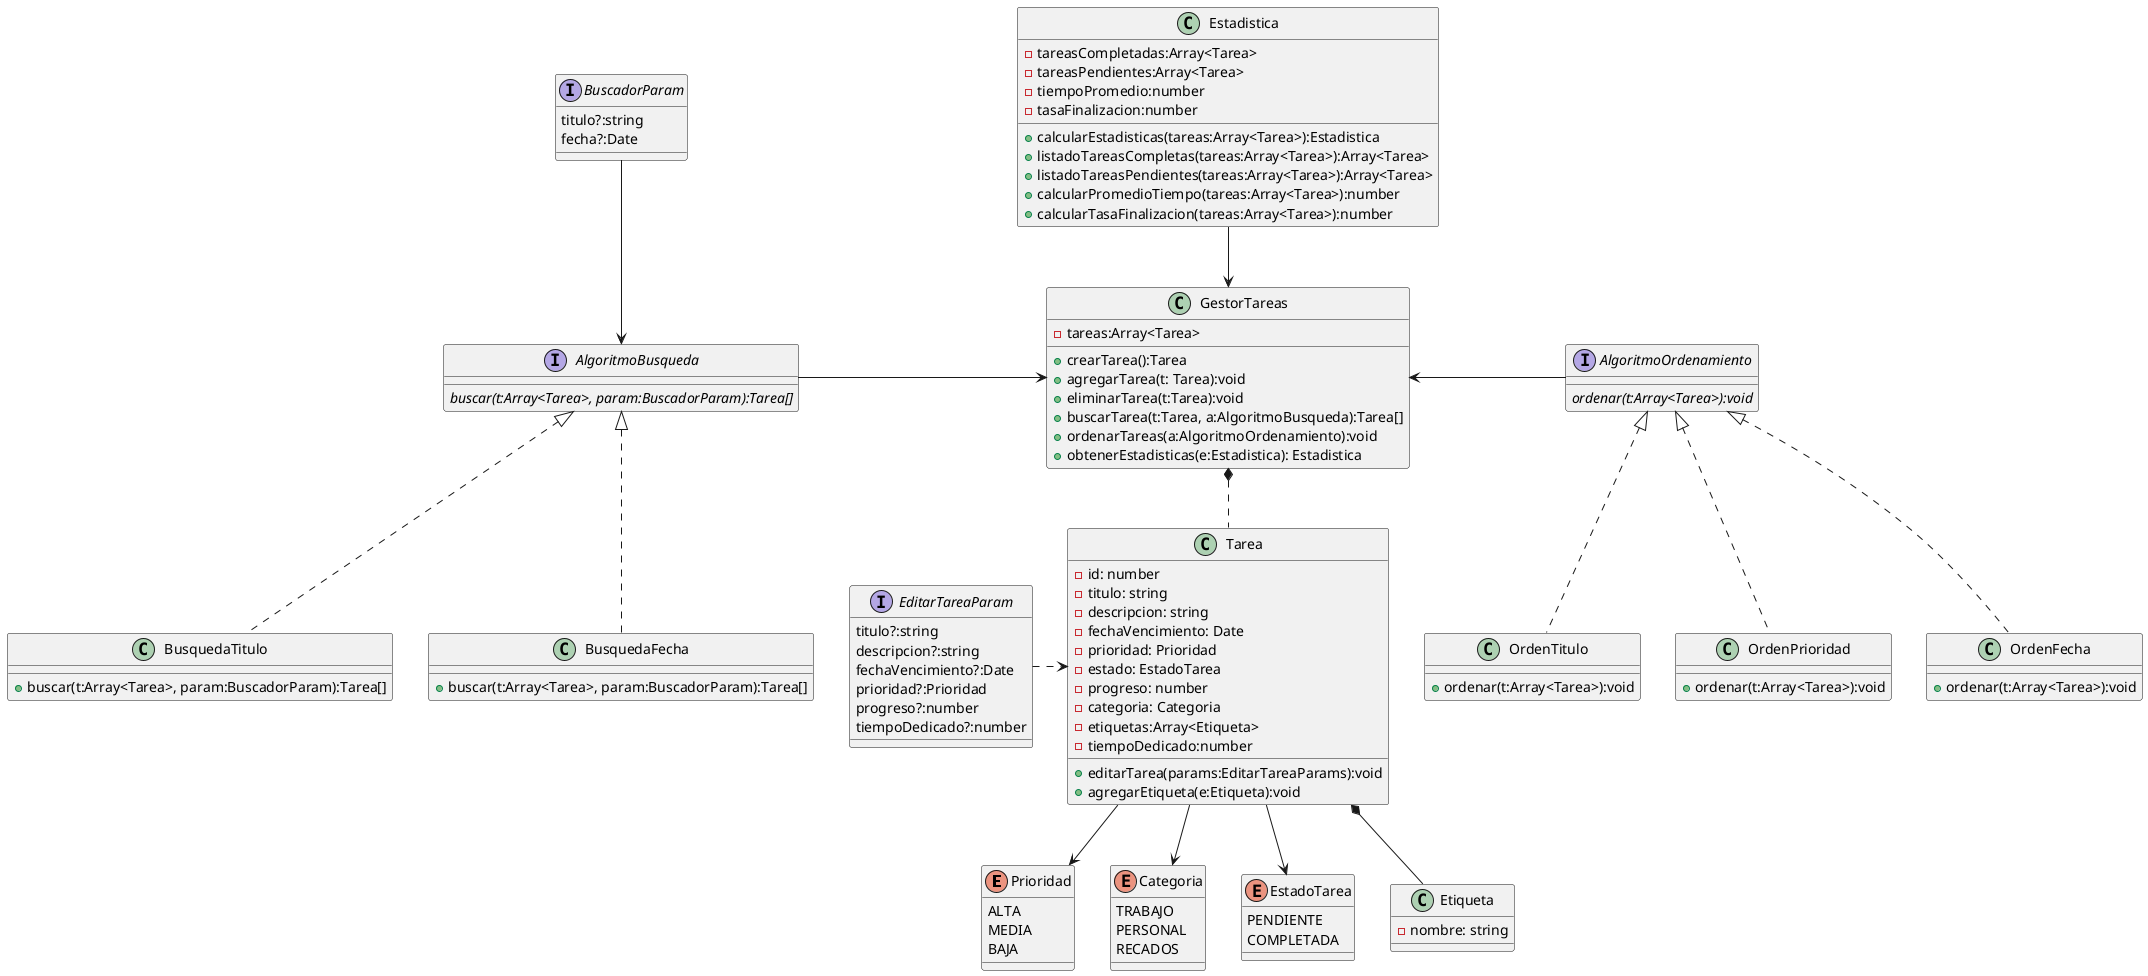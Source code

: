 @startuml AppTareas

enum Prioridad {
    ALTA
    MEDIA
    BAJA
}

enum Categoria {
    TRABAJO
    PERSONAL
    RECADOS
}

enum EstadoTarea {
    PENDIENTE
    COMPLETADA
}

interface EditarTareaParam {
    titulo?:string
    descripcion?:string
    fechaVencimiento?:Date
    prioridad?:Prioridad
    progreso?:number
    tiempoDedicado?:number
}

class Tarea {
    -id: number
    -titulo: string
    -descripcion: string
    -fechaVencimiento: Date
    -prioridad: Prioridad
    -estado: EstadoTarea
    -progreso: number
    -categoria: Categoria
    -etiquetas:Array<Etiqueta>
    -tiempoDedicado:number

    +editarTarea(params:EditarTareaParams):void
    +agregarEtiqueta(e:Etiqueta):void 
}


class GestorTareas {
    -tareas:Array<Tarea>

    +crearTarea():Tarea
    +agregarTarea(t: Tarea):void
    +eliminarTarea(t:Tarea):void
    +buscarTarea(t:Tarea, a:AlgoritmoBusqueda):Tarea[]
    +ordenarTareas(a:AlgoritmoOrdenamiento):void
    +obtenerEstadisticas(e:Estadistica): Estadistica
}

interface AlgoritmoBusqueda {
    <i>buscar(t:Array<Tarea>, param:BuscadorParam):Tarea[]
}

class BusquedaTitulo implements AlgoritmoBusqueda{
    +buscar(t:Array<Tarea>, param:BuscadorParam):Tarea[]
}

class BusquedaFecha implements AlgoritmoBusqueda{
    +buscar(t:Array<Tarea>, param:BuscadorParam):Tarea[]
}

interface BuscadorParam {
    titulo?:string
    fecha?:Date
}

interface AlgoritmoOrdenamiento {
    <i>ordenar(t:Array<Tarea>):void
}

class OrdenFecha implements AlgoritmoOrdenamiento{
    +ordenar(t:Array<Tarea>):void
}

class OrdenTitulo implements AlgoritmoOrdenamiento{
    +ordenar(t:Array<Tarea>):void
}

class OrdenPrioridad implements AlgoritmoOrdenamiento{
    +ordenar(t:Array<Tarea>):void
}

class Etiqueta {
    -nombre: string
}

class Estadistica {
    -tareasCompletadas:Array<Tarea>
    -tareasPendientes:Array<Tarea>
    -tiempoPromedio:number
    -tasaFinalizacion:number

    +calcularEstadisticas(tareas:Array<Tarea>):Estadistica
    +listadoTareasCompletas(tareas:Array<Tarea>):Array<Tarea>
    +listadoTareasPendientes(tareas:Array<Tarea>):Array<Tarea>
    +calcularPromedioTiempo(tareas:Array<Tarea>):number
    +calcularTasaFinalizacion(tareas:Array<Tarea>):number
}

Tarea --> Categoria
Tarea *-- Etiqueta
GestorTareas *.. Tarea
GestorTareas <--u Estadistica
Tarea --> Prioridad
Tarea --> EstadoTarea
GestorTareas <---r AlgoritmoOrdenamiento
GestorTareas <--l AlgoritmoBusqueda
Tarea<..l EditarTareaParam
BuscadorParam --> AlgoritmoBusqueda
@enduml
